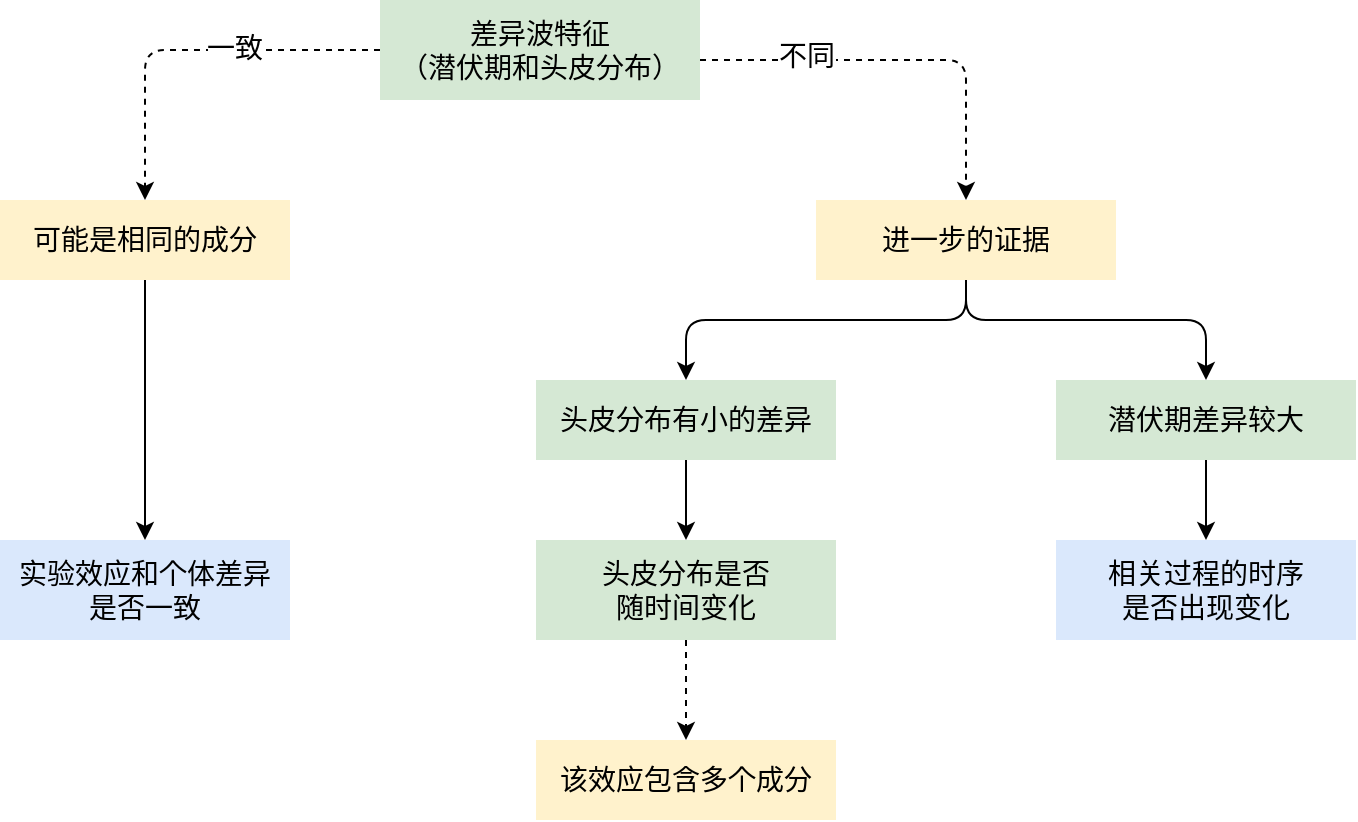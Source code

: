 <mxfile version="20.3.3" type="github">
  <diagram id="TPG7t71CeF8NjuG5Dst3" name="第 1 页">
    <mxGraphModel dx="1038" dy="587" grid="1" gridSize="10" guides="1" tooltips="1" connect="1" arrows="1" fold="1" page="1" pageScale="1" pageWidth="827" pageHeight="1169" math="0" shadow="0">
      <root>
        <mxCell id="0" />
        <mxCell id="1" parent="0" />
        <mxCell id="2qiqjTw69wxBbWPIKwgI-6" style="edgeStyle=orthogonalEdgeStyle;orthogonalLoop=1;jettySize=auto;html=1;entryX=0.5;entryY=0;entryDx=0;entryDy=0;fontFamily=Helvetica;fontSize=16;rounded=1;strokeColor=default;dashed=1;" edge="1" parent="1" source="2qiqjTw69wxBbWPIKwgI-1" target="2qiqjTw69wxBbWPIKwgI-2">
          <mxGeometry relative="1" as="geometry" />
        </mxCell>
        <mxCell id="2qiqjTw69wxBbWPIKwgI-20" value="一致" style="edgeLabel;html=1;align=center;verticalAlign=middle;resizable=0;points=[];fontSize=14;fontFamily=Helvetica;labelBackgroundColor=#FFFFFF;" vertex="1" connectable="0" parent="2qiqjTw69wxBbWPIKwgI-6">
          <mxGeometry x="-0.235" y="-1" relative="1" as="geometry">
            <mxPoint as="offset" />
          </mxGeometry>
        </mxCell>
        <mxCell id="2qiqjTw69wxBbWPIKwgI-7" style="edgeStyle=orthogonalEdgeStyle;rounded=1;orthogonalLoop=1;jettySize=auto;html=1;fontFamily=Helvetica;fontSize=16;entryX=0.5;entryY=0;entryDx=0;entryDy=0;dashed=1;" edge="1" parent="1" source="2qiqjTw69wxBbWPIKwgI-1" target="2qiqjTw69wxBbWPIKwgI-5">
          <mxGeometry relative="1" as="geometry">
            <Array as="points">
              <mxPoint x="563" y="140" />
            </Array>
          </mxGeometry>
        </mxCell>
        <mxCell id="2qiqjTw69wxBbWPIKwgI-21" value="不同" style="edgeLabel;html=1;align=center;verticalAlign=middle;resizable=0;points=[];fontSize=14;fontFamily=Helvetica;" vertex="1" connectable="0" parent="2qiqjTw69wxBbWPIKwgI-7">
          <mxGeometry x="-0.484" y="2" relative="1" as="geometry">
            <mxPoint as="offset" />
          </mxGeometry>
        </mxCell>
        <mxCell id="2qiqjTw69wxBbWPIKwgI-1" value="差异波特征&lt;br style=&quot;font-size: 14px;&quot;&gt;（潜伏期和头皮分布）" style="rounded=0;whiteSpace=wrap;html=1;fontSize=14;fontFamily=Helvetica;fillColor=#d5e8d4;strokeColor=none;" vertex="1" parent="1">
          <mxGeometry x="270" y="110" width="160" height="50" as="geometry" />
        </mxCell>
        <mxCell id="2qiqjTw69wxBbWPIKwgI-11" style="edgeStyle=orthogonalEdgeStyle;rounded=1;orthogonalLoop=1;jettySize=auto;html=1;entryX=0.5;entryY=0;entryDx=0;entryDy=0;fontFamily=Helvetica;fontSize=14;" edge="1" parent="1" source="2qiqjTw69wxBbWPIKwgI-2" target="2qiqjTw69wxBbWPIKwgI-10">
          <mxGeometry relative="1" as="geometry" />
        </mxCell>
        <mxCell id="2qiqjTw69wxBbWPIKwgI-2" value="可能是相同的成分" style="rounded=0;whiteSpace=wrap;html=1;fontSize=14;fontFamily=Helvetica;fillColor=#fff2cc;strokeColor=none;" vertex="1" parent="1">
          <mxGeometry x="80" y="210" width="145" height="40" as="geometry" />
        </mxCell>
        <mxCell id="2qiqjTw69wxBbWPIKwgI-15" style="edgeStyle=orthogonalEdgeStyle;rounded=1;orthogonalLoop=1;jettySize=auto;html=1;entryX=0.5;entryY=0;entryDx=0;entryDy=0;fontFamily=Helvetica;fontSize=14;" edge="1" parent="1" source="2qiqjTw69wxBbWPIKwgI-3" target="2qiqjTw69wxBbWPIKwgI-14">
          <mxGeometry relative="1" as="geometry" />
        </mxCell>
        <mxCell id="2qiqjTw69wxBbWPIKwgI-3" value="潜伏期差异较大" style="rounded=0;whiteSpace=wrap;html=1;fontSize=14;fontFamily=Helvetica;fillColor=#d5e8d4;strokeColor=none;" vertex="1" parent="1">
          <mxGeometry x="608" y="300" width="150" height="40" as="geometry" />
        </mxCell>
        <mxCell id="2qiqjTw69wxBbWPIKwgI-13" style="edgeStyle=orthogonalEdgeStyle;rounded=1;orthogonalLoop=1;jettySize=auto;html=1;entryX=0.5;entryY=0;entryDx=0;entryDy=0;fontFamily=Helvetica;fontSize=14;" edge="1" parent="1" source="2qiqjTw69wxBbWPIKwgI-4" target="2qiqjTw69wxBbWPIKwgI-12">
          <mxGeometry relative="1" as="geometry" />
        </mxCell>
        <mxCell id="2qiqjTw69wxBbWPIKwgI-4" value="头皮分布有小的差异" style="rounded=0;whiteSpace=wrap;html=1;fontSize=14;fontFamily=Helvetica;fillColor=#d5e8d4;strokeColor=none;" vertex="1" parent="1">
          <mxGeometry x="348" y="300" width="150" height="40" as="geometry" />
        </mxCell>
        <mxCell id="2qiqjTw69wxBbWPIKwgI-8" style="edgeStyle=orthogonalEdgeStyle;rounded=1;orthogonalLoop=1;jettySize=auto;html=1;entryX=0.5;entryY=0;entryDx=0;entryDy=0;fontFamily=Helvetica;fontSize=16;" edge="1" parent="1" source="2qiqjTw69wxBbWPIKwgI-5" target="2qiqjTw69wxBbWPIKwgI-4">
          <mxGeometry relative="1" as="geometry">
            <Array as="points">
              <mxPoint x="563" y="270" />
              <mxPoint x="423" y="270" />
            </Array>
          </mxGeometry>
        </mxCell>
        <mxCell id="2qiqjTw69wxBbWPIKwgI-9" style="edgeStyle=orthogonalEdgeStyle;rounded=1;orthogonalLoop=1;jettySize=auto;html=1;fontFamily=Helvetica;fontSize=16;exitX=0.5;exitY=1;exitDx=0;exitDy=0;" edge="1" parent="1" source="2qiqjTw69wxBbWPIKwgI-5" target="2qiqjTw69wxBbWPIKwgI-3">
          <mxGeometry relative="1" as="geometry">
            <mxPoint x="568" y="290" as="sourcePoint" />
            <Array as="points">
              <mxPoint x="563" y="270" />
              <mxPoint x="683" y="270" />
            </Array>
          </mxGeometry>
        </mxCell>
        <mxCell id="2qiqjTw69wxBbWPIKwgI-5" value="进一步的证据" style="rounded=0;whiteSpace=wrap;html=1;fontSize=14;fontFamily=Helvetica;fillColor=#fff2cc;strokeColor=none;" vertex="1" parent="1">
          <mxGeometry x="488" y="210" width="150" height="40" as="geometry" />
        </mxCell>
        <mxCell id="2qiqjTw69wxBbWPIKwgI-10" value="实验效应和个体差异&lt;br&gt;是否一致" style="rounded=0;whiteSpace=wrap;html=1;fontSize=14;fontFamily=Helvetica;fillColor=#dae8fc;strokeColor=none;" vertex="1" parent="1">
          <mxGeometry x="80" y="380" width="145" height="50" as="geometry" />
        </mxCell>
        <mxCell id="2qiqjTw69wxBbWPIKwgI-18" style="edgeStyle=orthogonalEdgeStyle;rounded=1;orthogonalLoop=1;jettySize=auto;html=1;entryX=0.5;entryY=0;entryDx=0;entryDy=0;fontFamily=Helvetica;fontSize=14;dashed=1;" edge="1" parent="1" source="2qiqjTw69wxBbWPIKwgI-12" target="2qiqjTw69wxBbWPIKwgI-17">
          <mxGeometry relative="1" as="geometry" />
        </mxCell>
        <mxCell id="2qiqjTw69wxBbWPIKwgI-12" value="头皮分布是否&lt;br&gt;随时间变化" style="rounded=0;whiteSpace=wrap;html=1;fontSize=14;fontFamily=Helvetica;fillColor=#d5e8d4;strokeColor=none;" vertex="1" parent="1">
          <mxGeometry x="348" y="380" width="150" height="50" as="geometry" />
        </mxCell>
        <mxCell id="2qiqjTw69wxBbWPIKwgI-14" value="相关过程的时序&lt;br&gt;是否出现变化" style="rounded=0;whiteSpace=wrap;html=1;fontSize=14;fontFamily=Helvetica;fillColor=#dae8fc;strokeColor=none;" vertex="1" parent="1">
          <mxGeometry x="608" y="380" width="150" height="50" as="geometry" />
        </mxCell>
        <mxCell id="2qiqjTw69wxBbWPIKwgI-17" value="该效应包含多个成分" style="rounded=0;whiteSpace=wrap;html=1;fontSize=14;fontFamily=Helvetica;fillColor=#fff2cc;strokeColor=none;" vertex="1" parent="1">
          <mxGeometry x="348" y="480" width="150" height="40" as="geometry" />
        </mxCell>
      </root>
    </mxGraphModel>
  </diagram>
</mxfile>
